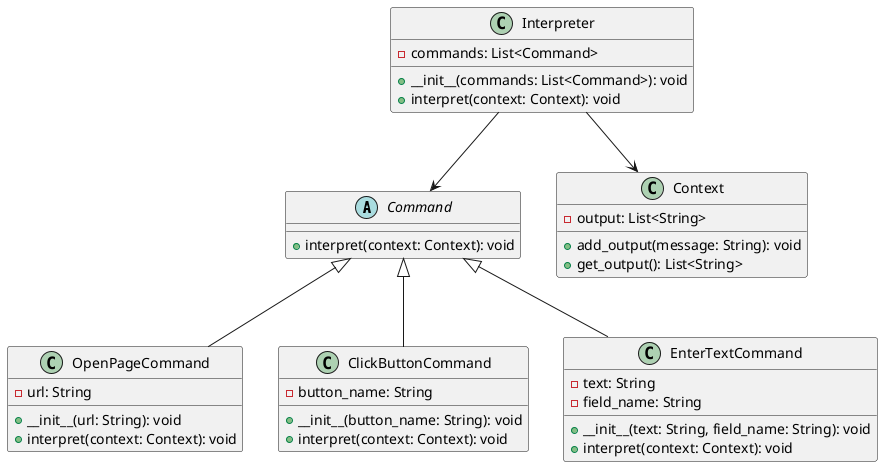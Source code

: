 @startuml

abstract class Command {
    +interpret(context: Context): void
}

class Context {
    -output: List<String>
    +add_output(message: String): void
    +get_output(): List<String>
}

class OpenPageCommand {
    -url: String
    +__init__(url: String): void
    +interpret(context: Context): void
}

class ClickButtonCommand {
    -button_name: String
    +__init__(button_name: String): void
    +interpret(context: Context): void
}

class EnterTextCommand {
    -text: String
    -field_name: String
    +__init__(text: String, field_name: String): void
    +interpret(context: Context): void
}

class Interpreter {
    -commands: List<Command>
    +__init__(commands: List<Command>): void
    +interpret(context: Context): void
}

Command <|-- OpenPageCommand
Command <|-- ClickButtonCommand
Command <|-- EnterTextCommand

Interpreter --> Command
Interpreter --> Context

@enduml